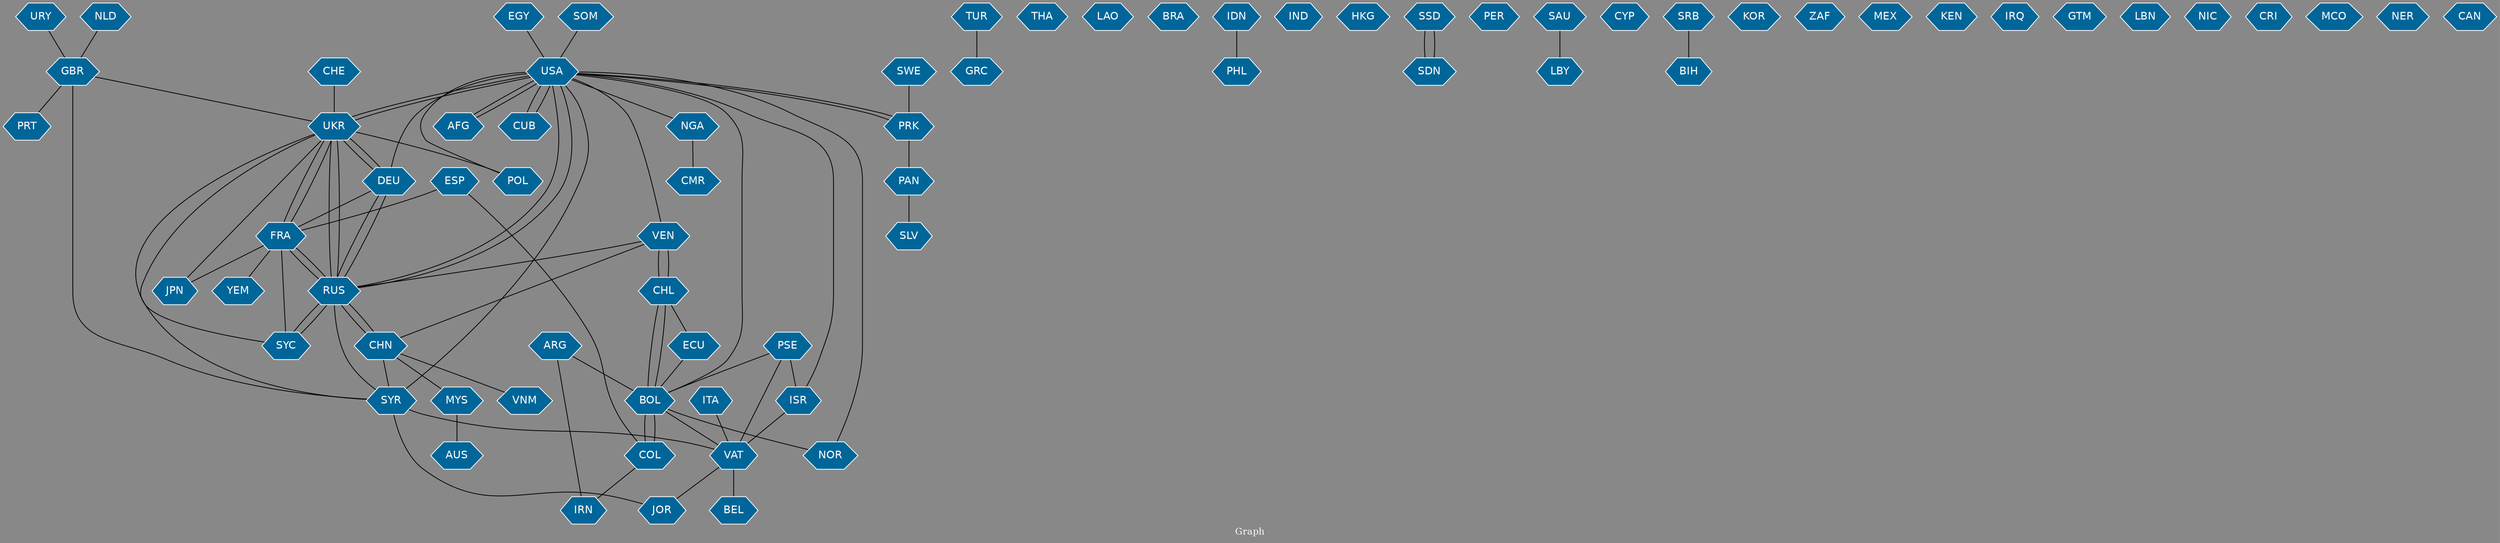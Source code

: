 // Countries together in item graph
graph {
	graph [bgcolor="#888888" fontcolor=white fontsize=12 label="Graph" outputorder=edgesfirst overlap=prism]
	node [color=white fillcolor="#006699" fontcolor=white fontname=Helvetica shape=hexagon style=filled]
	edge [arrowhead=open color=black fontcolor=white fontname=Courier fontsize=12]
		NGA [label=NGA]
		TUR [label=TUR]
		CHL [label=CHL]
		DEU [label=DEU]
		UKR [label=UKR]
		RUS [label=RUS]
		USA [label=USA]
		THA [label=THA]
		BOL [label=BOL]
		LAO [label=LAO]
		BRA [label=BRA]
		VEN [label=VEN]
		ESP [label=ESP]
		ITA [label=ITA]
		COL [label=COL]
		CHN [label=CHN]
		ISR [label=ISR]
		VAT [label=VAT]
		SYC [label=SYC]
		BEL [label=BEL]
		MYS [label=MYS]
		IRN [label=IRN]
		IDN [label=IDN]
		PHL [label=PHL]
		FRA [label=FRA]
		PAN [label=PAN]
		SYR [label=SYR]
		JOR [label=JOR]
		AFG [label=AFG]
		IND [label=IND]
		HKG [label=HKG]
		SWE [label=SWE]
		PRK [label=PRK]
		CUB [label=CUB]
		SSD [label=SSD]
		SDN [label=SDN]
		EGY [label=EGY]
		ECU [label=ECU]
		PER [label=PER]
		ARG [label=ARG]
		PSE [label=PSE]
		GBR [label=GBR]
		AUS [label=AUS]
		SAU [label=SAU]
		LBY [label=LBY]
		YEM [label=YEM]
		URY [label=URY]
		CYP [label=CYP]
		GRC [label=GRC]
		SOM [label=SOM]
		BIH [label=BIH]
		KOR [label=KOR]
		POL [label=POL]
		ZAF [label=ZAF]
		NLD [label=NLD]
		SLV [label=SLV]
		PRT [label=PRT]
		MEX [label=MEX]
		KEN [label=KEN]
		NOR [label=NOR]
		CHE [label=CHE]
		IRQ [label=IRQ]
		GTM [label=GTM]
		CMR [label=CMR]
		LBN [label=LBN]
		NIC [label=NIC]
		CRI [label=CRI]
		SRB [label=SRB]
		JPN [label=JPN]
		VNM [label=VNM]
		MCO [label=MCO]
		NER [label=NER]
		CAN [label=CAN]
			UKR -- FRA [weight=2]
			SYC -- RUS [weight=1]
			SYR -- VAT [weight=3]
			URY -- GBR [weight=1]
			FRA -- YEM [weight=1]
			VEN -- CHN [weight=1]
			SDN -- SSD [weight=2]
			GBR -- PRT [weight=1]
			AFG -- USA [weight=3]
			PSE -- VAT [weight=2]
			VEN -- RUS [weight=1]
			RUS -- DEU [weight=2]
			ECU -- BOL [weight=1]
			USA -- NGA [weight=1]
			PRK -- USA [weight=1]
			COL -- IRN [weight=1]
			USA -- UKR [weight=1]
			USA -- AFG [weight=1]
			DEU -- RUS [weight=2]
			BOL -- COL [weight=2]
			RUS -- SYR [weight=1]
			PRK -- PAN [weight=1]
			ARG -- IRN [weight=1]
			TUR -- GRC [weight=1]
			ISR -- VAT [weight=4]
			VAT -- BEL [weight=1]
			ITA -- VAT [weight=1]
			CHN -- VNM [weight=1]
			EGY -- USA [weight=1]
			CHE -- UKR [weight=1]
			UKR -- USA [weight=5]
			FRA -- SYC [weight=1]
			USA -- RUS [weight=2]
			PSE -- ISR [weight=1]
			PSE -- BOL [weight=1]
			BOL -- VAT [weight=1]
			POL -- USA [weight=1]
			BOL -- USA [weight=1]
			VEN -- CHL [weight=2]
			GBR -- SYR [weight=1]
			DEU -- FRA [weight=2]
			BOL -- NOR [weight=1]
			MYS -- AUS [weight=1]
			UKR -- POL [weight=1]
			ESP -- FRA [weight=1]
			UKR -- DEU [weight=3]
			SYR -- JOR [weight=1]
			CHL -- VEN [weight=2]
			ARG -- BOL [weight=1]
			SYR -- UKR [weight=1]
			NGA -- CMR [weight=1]
			IDN -- PHL [weight=1]
			FRA -- JPN [weight=1]
			NLD -- GBR [weight=1]
			SOM -- USA [weight=1]
			RUS -- UKR [weight=16]
			BOL -- CHL [weight=1]
			FRA -- RUS [weight=1]
			ESP -- COL [weight=1]
			CHL -- BOL [weight=1]
			SWE -- PRK [weight=1]
			COL -- BOL [weight=1]
			RUS -- SYC [weight=1]
			USA -- PRK [weight=1]
			USA -- ISR [weight=1]
			SYR -- USA [weight=3]
			DEU -- UKR [weight=4]
			UKR -- RUS [weight=22]
			VAT -- JOR [weight=1]
			SRB -- BIH [weight=1]
			PAN -- SLV [weight=1]
			RUS -- FRA [weight=1]
			CHL -- ECU [weight=1]
			NOR -- USA [weight=1]
			GBR -- UKR [weight=1]
			CHN -- RUS [weight=2]
			JPN -- UKR [weight=1]
			RUS -- USA [weight=4]
			SAU -- LBY [weight=1]
			USA -- CUB [weight=2]
			DEU -- USA [weight=2]
			USA -- VEN [weight=1]
			CUB -- USA [weight=1]
			UKR -- SYC [weight=2]
			CHN -- SYR [weight=1]
			CHN -- MYS [weight=1]
			SSD -- SDN [weight=2]
			FRA -- UKR [weight=1]
			RUS -- CHN [weight=4]
}